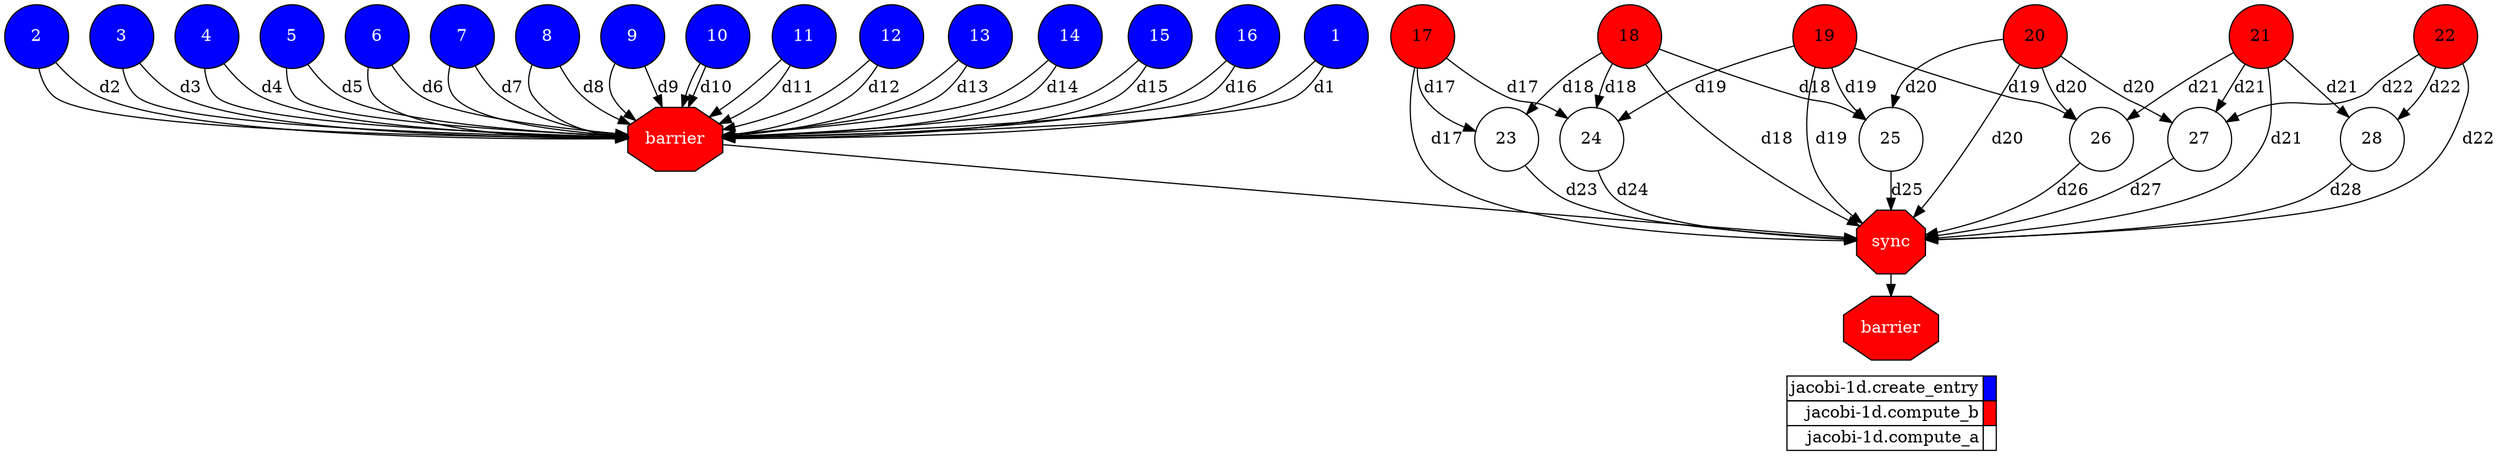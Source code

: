 digraph {
  rankdir=TB;
  labeljust="l";
  subgraph dependence_graph {
    ranksep=0.20;
    node[height=0.75];

1[shape=circle, style=filled fillcolor="#0000ff" fontcolor="#ffffff"];
2[shape=circle, style=filled fillcolor="#0000ff" fontcolor="#ffffff"];
3[shape=circle, style=filled fillcolor="#0000ff" fontcolor="#ffffff"];
4[shape=circle, style=filled fillcolor="#0000ff" fontcolor="#ffffff"];
5[shape=circle, style=filled fillcolor="#0000ff" fontcolor="#ffffff"];
6[shape=circle, style=filled fillcolor="#0000ff" fontcolor="#ffffff"];
7[shape=circle, style=filled fillcolor="#0000ff" fontcolor="#ffffff"];
8[shape=circle, style=filled fillcolor="#0000ff" fontcolor="#ffffff"];
9[shape=circle, style=filled fillcolor="#0000ff" fontcolor="#ffffff"];
10[shape=circle, style=filled fillcolor="#0000ff" fontcolor="#ffffff"];
11[shape=circle, style=filled fillcolor="#0000ff" fontcolor="#ffffff"];
12[shape=circle, style=filled fillcolor="#0000ff" fontcolor="#ffffff"];
13[shape=circle, style=filled fillcolor="#0000ff" fontcolor="#ffffff"];
14[shape=circle, style=filled fillcolor="#0000ff" fontcolor="#ffffff"];
15[shape=circle, style=filled fillcolor="#0000ff" fontcolor="#ffffff"];
16[shape=circle, style=filled fillcolor="#0000ff" fontcolor="#ffffff"];
Synchro1[label="barrier", shape=octagon, style=filled fillcolor="#ff0000" fontcolor="#FFFFFF"];
10 -> Synchro1;
5 -> Synchro1;
8 -> Synchro1;
1 -> Synchro1;
14 -> Synchro1;
16 -> Synchro1;
7 -> Synchro1;
9 -> Synchro1;
11 -> Synchro1;
2 -> Synchro1;
15 -> Synchro1;
12 -> Synchro1;
4 -> Synchro1;
13 -> Synchro1;
6 -> Synchro1;
3 -> Synchro1;
1 -> Synchro1[ label="d1" ];
2 -> Synchro1[ label="d2" ];
3 -> Synchro1[ label="d3" ];
4 -> Synchro1[ label="d4" ];
5 -> Synchro1[ label="d5" ];
6 -> Synchro1[ label="d6" ];
7 -> Synchro1[ label="d7" ];
8 -> Synchro1[ label="d8" ];
9 -> Synchro1[ label="d9" ];
10 -> Synchro1[ label="d10" ];
11 -> Synchro1[ label="d11" ];
12 -> Synchro1[ label="d12" ];
13 -> Synchro1[ label="d13" ];
14 -> Synchro1[ label="d14" ];
15 -> Synchro1[ label="d15" ];
16 -> Synchro1[ label="d16" ];
17[shape=circle, style=filled fillcolor="#ff0000" fontcolor="#000000"];
18[shape=circle, style=filled fillcolor="#ff0000" fontcolor="#000000"];
19[shape=circle, style=filled fillcolor="#ff0000" fontcolor="#000000"];
20[shape=circle, style=filled fillcolor="#ff0000" fontcolor="#000000"];
21[shape=circle, style=filled fillcolor="#ff0000" fontcolor="#000000"];
22[shape=circle, style=filled fillcolor="#ff0000" fontcolor="#000000"];
23[shape=circle, style=filled fillcolor="#ffffff" fontcolor="#000000"];
17 -> 23[ label="d17" ];
18 -> 23[ label="d18" ];
24[shape=circle, style=filled fillcolor="#ffffff" fontcolor="#000000"];
17 -> 24[ label="d17" ];
18 -> 24[ label="d18" ];
19 -> 24[ label="d19" ];
25[shape=circle, style=filled fillcolor="#ffffff" fontcolor="#000000"];
18 -> 25[ label="d18" ];
19 -> 25[ label="d19" ];
20 -> 25[ label="d20" ];
26[shape=circle, style=filled fillcolor="#ffffff" fontcolor="#000000"];
19 -> 26[ label="d19" ];
20 -> 26[ label="d20" ];
21 -> 26[ label="d21" ];
27[shape=circle, style=filled fillcolor="#ffffff" fontcolor="#000000"];
20 -> 27[ label="d20" ];
21 -> 27[ label="d21" ];
22 -> 27[ label="d22" ];
28[shape=circle, style=filled fillcolor="#ffffff" fontcolor="#000000"];
21 -> 28[ label="d21" ];
22 -> 28[ label="d22" ];
Synchro2[label="sync", shape=octagon, style=filled fillcolor="#ff0000" fontcolor="#FFFFFF"];
Synchro1 -> Synchro2;
23 -> Synchro2[ label="d23" ];
24 -> Synchro2[ label="d24" ];
25 -> Synchro2[ label="d25" ];
26 -> Synchro2[ label="d26" ];
27 -> Synchro2[ label="d27" ];
28 -> Synchro2[ label="d28" ];
17 -> Synchro2[ label="d17" ];
18 -> Synchro2[ label="d18" ];
19 -> Synchro2[ label="d19" ];
20 -> Synchro2[ label="d20" ];
21 -> Synchro2[ label="d21" ];
22 -> Synchro2[ label="d22" ];
Synchro3[label="barrier", shape=octagon, style=filled fillcolor="#ff0000" fontcolor="#FFFFFF"];
Synchro2 -> Synchro3;  }
  subgraph legend {
    rank=sink;
    node [shape=plaintext, height=0.75];
    ranksep=0.20;
    label = "Legend";
    key [label=<
      <table border="0" cellpadding="2" cellspacing="0" cellborder="1">
<tr>
<td align="right">jacobi-1d.create_entry</td>
<td bgcolor="#0000ff">&nbsp;</td>
</tr>
<tr>
<td align="right">jacobi-1d.compute_b</td>
<td bgcolor="#ff0000">&nbsp;</td>
</tr>
<tr>
<td align="right">jacobi-1d.compute_a</td>
<td bgcolor="#ffffff">&nbsp;</td>
</tr>
      </table>
    >]
  }
}
